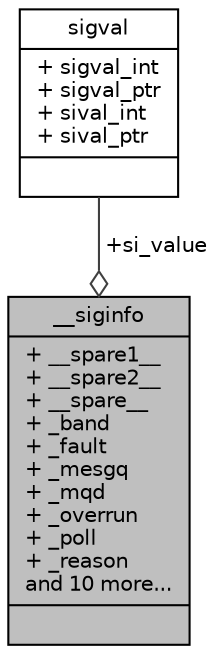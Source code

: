 digraph "__siginfo"
{
 // LATEX_PDF_SIZE
  edge [fontname="Helvetica",fontsize="10",labelfontname="Helvetica",labelfontsize="10"];
  node [fontname="Helvetica",fontsize="10",shape=record];
  Node1 [label="{__siginfo\n|+ __spare1__\l+ __spare2__\l+ __spare__\l+ _band\l+ _fault\l+ _mesgq\l+ _mqd\l+ _overrun\l+ _poll\l+ _reason\land 10 more...\l|}",height=0.2,width=0.4,color="black", fillcolor="grey75", style="filled", fontcolor="black",tooltip=" "];
  Node2 -> Node1 [color="grey25",fontsize="10",style="solid",label=" +si_value" ,arrowhead="odiamond",fontname="Helvetica"];
  Node2 [label="{sigval\n|+ sigval_int\l+ sigval_ptr\l+ sival_int\l+ sival_ptr\l|}",height=0.2,width=0.4,color="black", fillcolor="white", style="filled",URL="$unionsigval.html",tooltip=" "];
}
